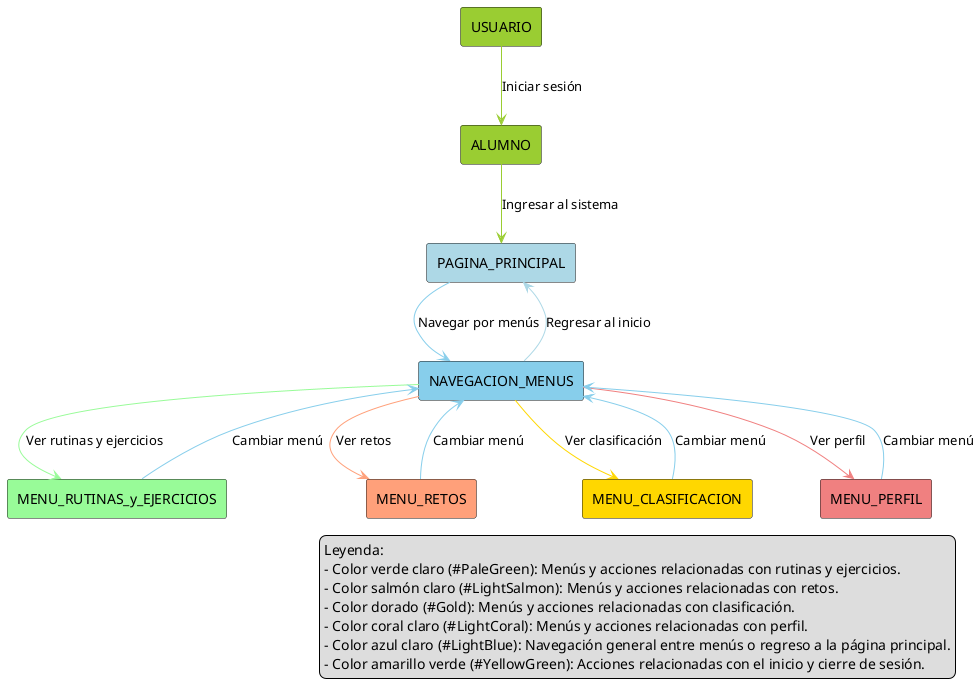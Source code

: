 @startuml AlumnosContexto   
!define RECTANGLE(x, color) rectangle x #color

' === ACTORES Y ELEMENTOS PRINCIPALES ===
RECTANGLE(USUARIO, YellowGreen)
RECTANGLE(ALUMNO, YellowGreen)
RECTANGLE(PAGINA_PRINCIPAL, LightBlue)
RECTANGLE(NAVEGACION_MENUS, SkyBlue)

' === MENÚS ===
RECTANGLE(MENU_RUTINAS_y_EJERCICIOS, PaleGreen)
RECTANGLE(MENU_RETOS, LightSalmon)
RECTANGLE(MENU_CLASIFICACION, Gold)
RECTANGLE(MENU_PERFIL, LightCoral)


' === RELACIONES PRINCIPALES ===
USUARIO -[#YellowGreen]-> ALUMNO: Iniciar sesión
ALUMNO -[#YellowGreen]-> PAGINA_PRINCIPAL : Ingresar al sistema
PAGINA_PRINCIPAL -[#SkyBlue]-> NAVEGACION_MENUS : Navegar por menús

' === ESTADO INTERMEDIO: NAVEGACIÓN ENTRE MENÚS ===
NAVEGACION_MENUS -[#PaleGreen]-> MENU_RUTINAS_y_EJERCICIOS : Ver rutinas y ejercicios
NAVEGACION_MENUS -[#LightSalmon]-> MENU_RETOS : Ver retos
NAVEGACION_MENUS -[#Gold]-> MENU_CLASIFICACION : Ver clasificación
NAVEGACION_MENUS -[#LightCoral]-> MENU_PERFIL : Ver perfil
NAVEGACION_MENUS -[#LightBlue]-> PAGINA_PRINCIPAL : Regresar al inicio

' === CONEXIONES ENTRE ACCIONES Y MENÚS PRINCIPALES ===
MENU_PERFIL -[#SkyBlue]-> NAVEGACION_MENUS: Cambiar menú
MENU_CLASIFICACION -[#SkyBlue]-> NAVEGACION_MENUS: Cambiar menú
MENU_RETOS -[#SkyBlue]-> NAVEGACION_MENUS: Cambiar menú
MENU_RUTINAS_y_EJERCICIOS -[#SkyBlue]-> NAVEGACION_MENUS: Cambiar menú

' === LEYENDA ===
legend right
Leyenda:
- Color verde claro (#PaleGreen): Menús y acciones relacionadas con rutinas y ejercicios.
- Color salmón claro (#LightSalmon): Menús y acciones relacionadas con retos.
- Color dorado (#Gold): Menús y acciones relacionadas con clasificación.
- Color coral claro (#LightCoral): Menús y acciones relacionadas con perfil.
- Color azul claro (#LightBlue): Navegación general entre menús o regreso a la página principal.
- Color amarillo verde (#YellowGreen): Acciones relacionadas con el inicio y cierre de sesión.
end legend

@enduml
